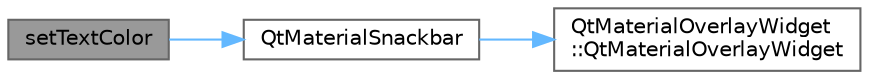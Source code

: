 digraph "setTextColor"
{
 // LATEX_PDF_SIZE
  bgcolor="transparent";
  edge [fontname=Helvetica,fontsize=10,labelfontname=Helvetica,labelfontsize=10];
  node [fontname=Helvetica,fontsize=10,shape=box,height=0.2,width=0.4];
  rankdir="LR";
  Node1 [id="Node000001",label="setTextColor",height=0.2,width=0.4,color="gray40", fillcolor="grey60", style="filled", fontcolor="black",tooltip="设置文本颜色"];
  Node1 -> Node2 [id="edge1_Node000001_Node000002",color="steelblue1",style="solid",tooltip=" "];
  Node2 [id="Node000002",label="QtMaterialSnackbar",height=0.2,width=0.4,color="grey40", fillcolor="white", style="filled",URL="$class_qt_material_snackbar.html#acf69cbe4a486605c0cb838d935e256ac",tooltip="构造函数，初始化提示条"];
  Node2 -> Node3 [id="edge2_Node000002_Node000003",color="steelblue1",style="solid",tooltip=" "];
  Node3 [id="Node000003",label="QtMaterialOverlayWidget\l::QtMaterialOverlayWidget",height=0.2,width=0.4,color="grey40", fillcolor="white", style="filled",URL="$class_qt_material_overlay_widget.html#a0bf5c14047a2303a827e91fadde18b5b",tooltip="构造函数，初始化覆盖层控件"];
}
